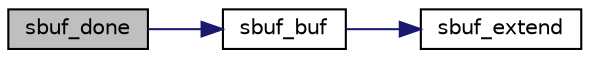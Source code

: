 digraph "sbuf_done"
{
 // INTERACTIVE_SVG=YES
 // LATEX_PDF_SIZE
  edge [fontname="Helvetica",fontsize="10",labelfontname="Helvetica",labelfontsize="10"];
  node [fontname="Helvetica",fontsize="10",shape=record];
  rankdir="LR";
  Node1 [label="sbuf_done",height=0.2,width=0.4,color="black", fillcolor="grey75", style="filled", fontcolor="black",tooltip=" "];
  Node1 -> Node2 [color="midnightblue",fontsize="10",style="solid",fontname="Helvetica"];
  Node2 [label="sbuf_buf",height=0.2,width=0.4,color="black", fillcolor="white", style="filled",URL="$sbuf_8c.html#a4e56760893d5a6797626743840c9adf2",tooltip=" "];
  Node2 -> Node3 [color="midnightblue",fontsize="10",style="solid",fontname="Helvetica"];
  Node3 [label="sbuf_extend",height=0.2,width=0.4,color="black", fillcolor="white", style="filled",URL="$sbuf_8c.html#a4ad75f3948c0340c342a3ea3eb63a6e6",tooltip=" "];
}
